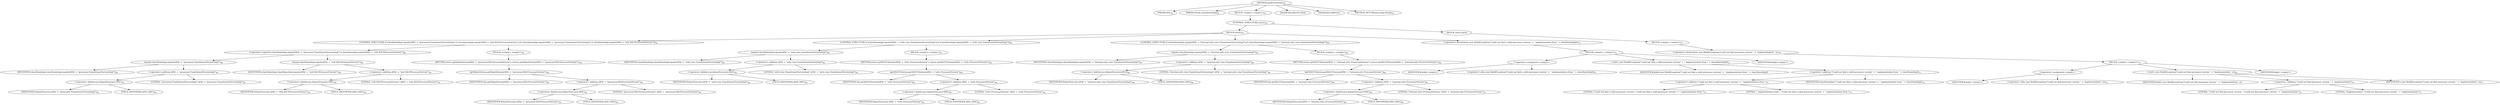 digraph "getProcVersion" {  
"41" [label = <(METHOD,getProcVersion)<SUB>52</SUB>> ]
"4" [label = <(PARAM,this)<SUB>52</SUB>> ]
"42" [label = <(PARAM,String classNameImpl)<SUB>52</SUB>> ]
"43" [label = <(BLOCK,&lt;empty&gt;,&lt;empty&gt;)<SUB>53</SUB>> ]
"44" [label = <(CONTROL_STRUCTURE,try,try)<SUB>54</SUB>> ]
"45" [label = <(BLOCK,try,try)<SUB>54</SUB>> ]
"46" [label = <(CONTROL_STRUCTURE,if (classNameImpl.equals(APAC + &quot;processor.TransformerFactoryImpl&quot;) || classNameImpl.equals(APAC + &quot;xslt.XSLTProcessorFactory&quot;)),if (classNameImpl.equals(APAC + &quot;processor.TransformerFactoryImpl&quot;) || classNameImpl.equals(APAC + &quot;xslt.XSLTProcessorFactory&quot;)))<SUB>56</SUB>> ]
"47" [label = <(&lt;operator&gt;.logicalOr,classNameImpl.equals(APAC + &quot;processor.TransformerFactoryImpl&quot;) || classNameImpl.equals(APAC + &quot;xslt.XSLTProcessorFactory&quot;))<SUB>56</SUB>> ]
"48" [label = <(equals,classNameImpl.equals(APAC + &quot;processor.TransformerFactoryImpl&quot;))<SUB>56</SUB>> ]
"49" [label = <(IDENTIFIER,classNameImpl,classNameImpl.equals(APAC + &quot;processor.TransformerFactoryImpl&quot;))<SUB>56</SUB>> ]
"50" [label = <(&lt;operator&gt;.addition,APAC + &quot;processor.TransformerFactoryImpl&quot;)<SUB>56</SUB>> ]
"51" [label = <(&lt;operator&gt;.fieldAccess,Xalan2Executor.APAC)<SUB>56</SUB>> ]
"52" [label = <(IDENTIFIER,Xalan2Executor,APAC + &quot;processor.TransformerFactoryImpl&quot;)<SUB>56</SUB>> ]
"53" [label = <(FIELD_IDENTIFIER,APAC,APAC)<SUB>56</SUB>> ]
"54" [label = <(LITERAL,&quot;processor.TransformerFactoryImpl&quot;,APAC + &quot;processor.TransformerFactoryImpl&quot;)<SUB>56</SUB>> ]
"55" [label = <(equals,classNameImpl.equals(APAC + &quot;xslt.XSLTProcessorFactory&quot;))<SUB>58</SUB>> ]
"56" [label = <(IDENTIFIER,classNameImpl,classNameImpl.equals(APAC + &quot;xslt.XSLTProcessorFactory&quot;))<SUB>58</SUB>> ]
"57" [label = <(&lt;operator&gt;.addition,APAC + &quot;xslt.XSLTProcessorFactory&quot;)<SUB>58</SUB>> ]
"58" [label = <(&lt;operator&gt;.fieldAccess,Xalan2Executor.APAC)<SUB>58</SUB>> ]
"59" [label = <(IDENTIFIER,Xalan2Executor,APAC + &quot;xslt.XSLTProcessorFactory&quot;)<SUB>58</SUB>> ]
"60" [label = <(FIELD_IDENTIFIER,APAC,APAC)<SUB>58</SUB>> ]
"61" [label = <(LITERAL,&quot;xslt.XSLTProcessorFactory&quot;,APAC + &quot;xslt.XSLTProcessorFactory&quot;)<SUB>58</SUB>> ]
"62" [label = <(BLOCK,&lt;empty&gt;,&lt;empty&gt;)<SUB>58</SUB>> ]
"63" [label = <(RETURN,return getXalanVersion(APAC + &quot;processor.XSLProcessorVersion&quot;);,return getXalanVersion(APAC + &quot;processor.XSLProcessorVersion&quot;);)<SUB>59</SUB>> ]
"64" [label = <(getXalanVersion,getXalanVersion(APAC + &quot;processor.XSLProcessorVersion&quot;))<SUB>59</SUB>> ]
"3" [label = <(IDENTIFIER,this,getXalanVersion(APAC + &quot;processor.XSLProcessorVersion&quot;))<SUB>59</SUB>> ]
"65" [label = <(&lt;operator&gt;.addition,APAC + &quot;processor.XSLProcessorVersion&quot;)<SUB>59</SUB>> ]
"66" [label = <(&lt;operator&gt;.fieldAccess,Xalan2Executor.APAC)<SUB>59</SUB>> ]
"67" [label = <(IDENTIFIER,Xalan2Executor,APAC + &quot;processor.XSLProcessorVersion&quot;)<SUB>59</SUB>> ]
"68" [label = <(FIELD_IDENTIFIER,APAC,APAC)<SUB>59</SUB>> ]
"69" [label = <(LITERAL,&quot;processor.XSLProcessorVersion&quot;,APAC + &quot;processor.XSLProcessorVersion&quot;)<SUB>59</SUB>> ]
"70" [label = <(CONTROL_STRUCTURE,if (classNameImpl.equals(APAC + &quot;xsltc.trax.TransformerFactoryImpl&quot;)),if (classNameImpl.equals(APAC + &quot;xsltc.trax.TransformerFactoryImpl&quot;)))<SUB>62</SUB>> ]
"71" [label = <(equals,classNameImpl.equals(APAC + &quot;xsltc.trax.TransformerFactoryImpl&quot;))<SUB>62</SUB>> ]
"72" [label = <(IDENTIFIER,classNameImpl,classNameImpl.equals(APAC + &quot;xsltc.trax.TransformerFactoryImpl&quot;))<SUB>62</SUB>> ]
"73" [label = <(&lt;operator&gt;.addition,APAC + &quot;xsltc.trax.TransformerFactoryImpl&quot;)<SUB>62</SUB>> ]
"74" [label = <(&lt;operator&gt;.fieldAccess,Xalan2Executor.APAC)<SUB>62</SUB>> ]
"75" [label = <(IDENTIFIER,Xalan2Executor,APAC + &quot;xsltc.trax.TransformerFactoryImpl&quot;)<SUB>62</SUB>> ]
"76" [label = <(FIELD_IDENTIFIER,APAC,APAC)<SUB>62</SUB>> ]
"77" [label = <(LITERAL,&quot;xsltc.trax.TransformerFactoryImpl&quot;,APAC + &quot;xsltc.trax.TransformerFactoryImpl&quot;)<SUB>63</SUB>> ]
"78" [label = <(BLOCK,&lt;empty&gt;,&lt;empty&gt;)<SUB>63</SUB>> ]
"79" [label = <(RETURN,return getXSLTCVersion(APAC + &quot;xsltc.ProcessorVersion&quot;);,return getXSLTCVersion(APAC + &quot;xsltc.ProcessorVersion&quot;);)<SUB>64</SUB>> ]
"80" [label = <(getXSLTCVersion,getXSLTCVersion(APAC + &quot;xsltc.ProcessorVersion&quot;))<SUB>64</SUB>> ]
"5" [label = <(IDENTIFIER,this,getXSLTCVersion(APAC + &quot;xsltc.ProcessorVersion&quot;))<SUB>64</SUB>> ]
"81" [label = <(&lt;operator&gt;.addition,APAC + &quot;xsltc.ProcessorVersion&quot;)<SUB>64</SUB>> ]
"82" [label = <(&lt;operator&gt;.fieldAccess,Xalan2Executor.APAC)<SUB>64</SUB>> ]
"83" [label = <(IDENTIFIER,Xalan2Executor,APAC + &quot;xsltc.ProcessorVersion&quot;)<SUB>64</SUB>> ]
"84" [label = <(FIELD_IDENTIFIER,APAC,APAC)<SUB>64</SUB>> ]
"85" [label = <(LITERAL,&quot;xsltc.ProcessorVersion&quot;,APAC + &quot;xsltc.ProcessorVersion&quot;)<SUB>64</SUB>> ]
"86" [label = <(CONTROL_STRUCTURE,if (classNameImpl.equals(SPAC + &quot;internal.xsltc.trax.TransformerFactoryImpl&quot;)),if (classNameImpl.equals(SPAC + &quot;internal.xsltc.trax.TransformerFactoryImpl&quot;)))<SUB>67</SUB>> ]
"87" [label = <(equals,classNameImpl.equals(SPAC + &quot;internal.xsltc.trax.TransformerFactoryImpl&quot;))<SUB>67</SUB>> ]
"88" [label = <(IDENTIFIER,classNameImpl,classNameImpl.equals(SPAC + &quot;internal.xsltc.trax.TransformerFactoryImpl&quot;))<SUB>67</SUB>> ]
"89" [label = <(&lt;operator&gt;.addition,SPAC + &quot;internal.xsltc.trax.TransformerFactoryImpl&quot;)<SUB>68</SUB>> ]
"90" [label = <(&lt;operator&gt;.fieldAccess,Xalan2Executor.SPAC)<SUB>68</SUB>> ]
"91" [label = <(IDENTIFIER,Xalan2Executor,SPAC + &quot;internal.xsltc.trax.TransformerFactoryImpl&quot;)<SUB>68</SUB>> ]
"92" [label = <(FIELD_IDENTIFIER,SPAC,SPAC)<SUB>68</SUB>> ]
"93" [label = <(LITERAL,&quot;internal.xsltc.trax.TransformerFactoryImpl&quot;,SPAC + &quot;internal.xsltc.trax.TransformerFactoryImpl&quot;)<SUB>68</SUB>> ]
"94" [label = <(BLOCK,&lt;empty&gt;,&lt;empty&gt;)<SUB>68</SUB>> ]
"95" [label = <(RETURN,return getXSLTCVersion(SPAC + &quot;internal.xsltc.ProcessorVersion&quot;);,return getXSLTCVersion(SPAC + &quot;internal.xsltc.ProcessorVersion&quot;);)<SUB>69</SUB>> ]
"96" [label = <(getXSLTCVersion,getXSLTCVersion(SPAC + &quot;internal.xsltc.ProcessorVersion&quot;))<SUB>69</SUB>> ]
"6" [label = <(IDENTIFIER,this,getXSLTCVersion(SPAC + &quot;internal.xsltc.ProcessorVersion&quot;))<SUB>69</SUB>> ]
"97" [label = <(&lt;operator&gt;.addition,SPAC + &quot;internal.xsltc.ProcessorVersion&quot;)<SUB>69</SUB>> ]
"98" [label = <(&lt;operator&gt;.fieldAccess,Xalan2Executor.SPAC)<SUB>69</SUB>> ]
"99" [label = <(IDENTIFIER,Xalan2Executor,SPAC + &quot;internal.xsltc.ProcessorVersion&quot;)<SUB>69</SUB>> ]
"100" [label = <(FIELD_IDENTIFIER,SPAC,SPAC)<SUB>69</SUB>> ]
"101" [label = <(LITERAL,&quot;internal.xsltc.ProcessorVersion&quot;,SPAC + &quot;internal.xsltc.ProcessorVersion&quot;)<SUB>70</SUB>> ]
"102" [label = <(&lt;operator&gt;.throw,throw new BuildException(&quot;Could not find a valid processor version&quot; + &quot; implementation from &quot; + classNameImpl);)<SUB>72</SUB>> ]
"103" [label = <(BLOCK,&lt;empty&gt;,&lt;empty&gt;)<SUB>72</SUB>> ]
"104" [label = <(&lt;operator&gt;.assignment,&lt;empty&gt;)> ]
"105" [label = <(IDENTIFIER,$obj0,&lt;empty&gt;)> ]
"106" [label = <(&lt;operator&gt;.alloc,new BuildException(&quot;Could not find a valid processor version&quot; + &quot; implementation from &quot; + classNameImpl))<SUB>72</SUB>> ]
"107" [label = <(&lt;init&gt;,new BuildException(&quot;Could not find a valid processor version&quot; + &quot; implementation from &quot; + classNameImpl))<SUB>72</SUB>> ]
"108" [label = <(IDENTIFIER,$obj0,new BuildException(&quot;Could not find a valid processor version&quot; + &quot; implementation from &quot; + classNameImpl))> ]
"109" [label = <(&lt;operator&gt;.addition,&quot;Could not find a valid processor version&quot; + &quot; implementation from &quot; + classNameImpl)<SUB>72</SUB>> ]
"110" [label = <(&lt;operator&gt;.addition,&quot;Could not find a valid processor version&quot; + &quot; implementation from &quot;)<SUB>72</SUB>> ]
"111" [label = <(LITERAL,&quot;Could not find a valid processor version&quot;,&quot;Could not find a valid processor version&quot; + &quot; implementation from &quot;)<SUB>72</SUB>> ]
"112" [label = <(LITERAL,&quot; implementation from &quot;,&quot;Could not find a valid processor version&quot; + &quot; implementation from &quot;)<SUB>73</SUB>> ]
"113" [label = <(IDENTIFIER,classNameImpl,&quot;Could not find a valid processor version&quot; + &quot; implementation from &quot; + classNameImpl)<SUB>74</SUB>> ]
"114" [label = <(IDENTIFIER,$obj0,&lt;empty&gt;)> ]
"115" [label = <(BLOCK,catch,catch)> ]
"116" [label = <(BLOCK,&lt;empty&gt;,&lt;empty&gt;)<SUB>75</SUB>> ]
"117" [label = <(&lt;operator&gt;.throw,throw new BuildException(&quot;Could not find processor version &quot; + &quot;implementation&quot;, e);)<SUB>76</SUB>> ]
"118" [label = <(BLOCK,&lt;empty&gt;,&lt;empty&gt;)<SUB>76</SUB>> ]
"119" [label = <(&lt;operator&gt;.assignment,&lt;empty&gt;)> ]
"120" [label = <(IDENTIFIER,$obj1,&lt;empty&gt;)> ]
"121" [label = <(&lt;operator&gt;.alloc,new BuildException(&quot;Could not find processor version &quot; + &quot;implementation&quot;, e))<SUB>76</SUB>> ]
"122" [label = <(&lt;init&gt;,new BuildException(&quot;Could not find processor version &quot; + &quot;implementation&quot;, e))<SUB>76</SUB>> ]
"123" [label = <(IDENTIFIER,$obj1,new BuildException(&quot;Could not find processor version &quot; + &quot;implementation&quot;, e))> ]
"124" [label = <(&lt;operator&gt;.addition,&quot;Could not find processor version &quot; + &quot;implementation&quot;)<SUB>76</SUB>> ]
"125" [label = <(LITERAL,&quot;Could not find processor version &quot;,&quot;Could not find processor version &quot; + &quot;implementation&quot;)<SUB>76</SUB>> ]
"126" [label = <(LITERAL,&quot;implementation&quot;,&quot;Could not find processor version &quot; + &quot;implementation&quot;)<SUB>77</SUB>> ]
"127" [label = <(IDENTIFIER,e,new BuildException(&quot;Could not find processor version &quot; + &quot;implementation&quot;, e))<SUB>77</SUB>> ]
"128" [label = <(IDENTIFIER,$obj1,&lt;empty&gt;)> ]
"129" [label = <(MODIFIER,PROTECTED)> ]
"130" [label = <(MODIFIER,VIRTUAL)> ]
"131" [label = <(METHOD_RETURN,java.lang.String)<SUB>52</SUB>> ]
  "41" -> "4" 
  "41" -> "42" 
  "41" -> "43" 
  "41" -> "129" 
  "41" -> "130" 
  "41" -> "131" 
  "43" -> "44" 
  "44" -> "45" 
  "44" -> "115" 
  "45" -> "46" 
  "45" -> "70" 
  "45" -> "86" 
  "45" -> "102" 
  "46" -> "47" 
  "46" -> "62" 
  "47" -> "48" 
  "47" -> "55" 
  "48" -> "49" 
  "48" -> "50" 
  "50" -> "51" 
  "50" -> "54" 
  "51" -> "52" 
  "51" -> "53" 
  "55" -> "56" 
  "55" -> "57" 
  "57" -> "58" 
  "57" -> "61" 
  "58" -> "59" 
  "58" -> "60" 
  "62" -> "63" 
  "63" -> "64" 
  "64" -> "3" 
  "64" -> "65" 
  "65" -> "66" 
  "65" -> "69" 
  "66" -> "67" 
  "66" -> "68" 
  "70" -> "71" 
  "70" -> "78" 
  "71" -> "72" 
  "71" -> "73" 
  "73" -> "74" 
  "73" -> "77" 
  "74" -> "75" 
  "74" -> "76" 
  "78" -> "79" 
  "79" -> "80" 
  "80" -> "5" 
  "80" -> "81" 
  "81" -> "82" 
  "81" -> "85" 
  "82" -> "83" 
  "82" -> "84" 
  "86" -> "87" 
  "86" -> "94" 
  "87" -> "88" 
  "87" -> "89" 
  "89" -> "90" 
  "89" -> "93" 
  "90" -> "91" 
  "90" -> "92" 
  "94" -> "95" 
  "95" -> "96" 
  "96" -> "6" 
  "96" -> "97" 
  "97" -> "98" 
  "97" -> "101" 
  "98" -> "99" 
  "98" -> "100" 
  "102" -> "103" 
  "103" -> "104" 
  "103" -> "107" 
  "103" -> "114" 
  "104" -> "105" 
  "104" -> "106" 
  "107" -> "108" 
  "107" -> "109" 
  "109" -> "110" 
  "109" -> "113" 
  "110" -> "111" 
  "110" -> "112" 
  "115" -> "116" 
  "116" -> "117" 
  "117" -> "118" 
  "118" -> "119" 
  "118" -> "122" 
  "118" -> "128" 
  "119" -> "120" 
  "119" -> "121" 
  "122" -> "123" 
  "122" -> "124" 
  "122" -> "127" 
  "124" -> "125" 
  "124" -> "126" 
}
